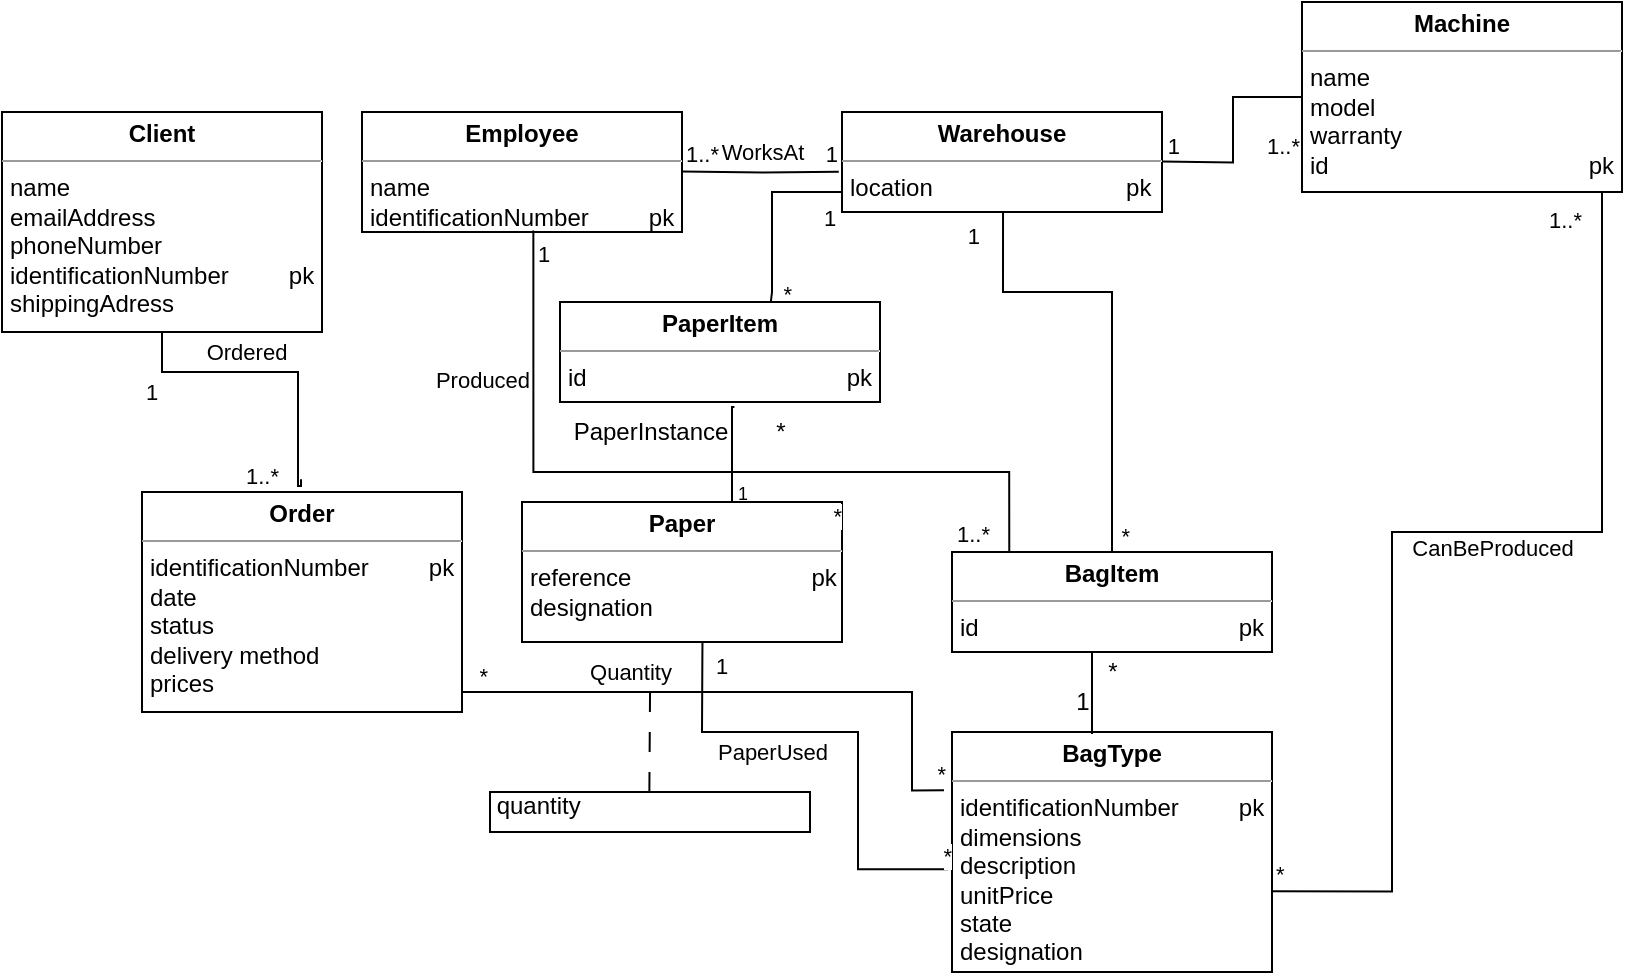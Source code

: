<mxfile version="22.0.3" type="device">
  <diagram id="C5RBs43oDa-KdzZeNtuy" name="Page-1">
    <mxGraphModel dx="485" dy="599" grid="1" gridSize="10" guides="1" tooltips="1" connect="1" arrows="1" fold="1" page="1" pageScale="1" pageWidth="827" pageHeight="1169" math="0" shadow="0">
      <root>
        <mxCell id="WIyWlLk6GJQsqaUBKTNV-0" />
        <mxCell id="WIyWlLk6GJQsqaUBKTNV-1" parent="WIyWlLk6GJQsqaUBKTNV-0" />
        <mxCell id="dQCeht4vXP0RDjWxTyoP-6" value="&lt;p style=&quot;margin:0px;margin-top:4px;text-align:center;&quot;&gt;&lt;b&gt;Client&lt;/b&gt;&lt;/p&gt;&lt;hr size=&quot;1&quot;&gt;&lt;p style=&quot;margin:0px;margin-left:4px;&quot;&gt;name&lt;/p&gt;&lt;p style=&quot;margin:0px;margin-left:4px;&quot;&gt;emailAddress&lt;/p&gt;&lt;p style=&quot;margin:0px;margin-left:4px;&quot;&gt;phoneNumber&lt;/p&gt;&lt;p style=&quot;margin:0px;margin-left:4px;&quot;&gt;identificationNumber&amp;nbsp;&amp;nbsp;&amp;nbsp;&amp;nbsp;&amp;nbsp;&amp;nbsp;&amp;nbsp;&amp;nbsp; pk&lt;br&gt;&lt;/p&gt;&lt;p style=&quot;margin:0px;margin-left:4px;&quot;&gt;shippingAdress&lt;/p&gt;" style="verticalAlign=top;align=left;overflow=fill;fontSize=12;fontFamily=Helvetica;html=1;whiteSpace=wrap;" parent="WIyWlLk6GJQsqaUBKTNV-1" vertex="1">
          <mxGeometry x="5" y="140" width="160" height="110" as="geometry" />
        </mxCell>
        <mxCell id="dQCeht4vXP0RDjWxTyoP-7" value="&lt;p style=&quot;margin:0px;margin-top:4px;text-align:center;&quot;&gt;&lt;b&gt;Employee&lt;/b&gt;&lt;/p&gt;&lt;hr size=&quot;1&quot;&gt;&lt;p style=&quot;margin:0px;margin-left:4px;&quot;&gt;name&lt;/p&gt;&lt;p style=&quot;margin:0px;margin-left:4px;&quot;&gt;identificationNumber&amp;nbsp;&amp;nbsp;&amp;nbsp;&amp;nbsp;&amp;nbsp;&amp;nbsp;&amp;nbsp;&amp;nbsp; pk&lt;br&gt;&lt;/p&gt;&lt;p style=&quot;margin:0px;margin-left:4px;&quot;&gt;&lt;br&gt;&lt;/p&gt;" style="verticalAlign=top;align=left;overflow=fill;fontSize=12;fontFamily=Helvetica;html=1;whiteSpace=wrap;" parent="WIyWlLk6GJQsqaUBKTNV-1" vertex="1">
          <mxGeometry x="185" y="140" width="160" height="60" as="geometry" />
        </mxCell>
        <mxCell id="dQCeht4vXP0RDjWxTyoP-8" value="&lt;p style=&quot;margin:0px;margin-top:4px;text-align:center;&quot;&gt;&lt;b&gt;Order&lt;/b&gt;&lt;br&gt;&lt;/p&gt;&lt;hr size=&quot;1&quot;&gt;&lt;p style=&quot;margin:0px;margin-left:4px;&quot;&gt;identificationNumber&amp;nbsp;&amp;nbsp;&amp;nbsp;&amp;nbsp;&amp;nbsp;&amp;nbsp;&amp;nbsp;&amp;nbsp; pk&lt;br&gt;&lt;/p&gt;&lt;p style=&quot;margin:0px;margin-left:4px;&quot;&gt;date&lt;/p&gt;&lt;p style=&quot;margin:0px;margin-left:4px;&quot;&gt;status&lt;/p&gt;&lt;p style=&quot;margin:0px;margin-left:4px;&quot;&gt;delivery method&lt;/p&gt;&lt;p style=&quot;margin:0px;margin-left:4px;&quot;&gt;prices&lt;/p&gt;" style="verticalAlign=top;align=left;overflow=fill;fontSize=12;fontFamily=Helvetica;html=1;whiteSpace=wrap;" parent="WIyWlLk6GJQsqaUBKTNV-1" vertex="1">
          <mxGeometry x="75" y="330" width="160" height="110" as="geometry" />
        </mxCell>
        <mxCell id="dQCeht4vXP0RDjWxTyoP-15" value="" style="endArrow=none;html=1;edgeStyle=orthogonalEdgeStyle;rounded=0;entryX=0.497;entryY=-0.058;entryDx=0;entryDy=0;entryPerimeter=0;" parent="WIyWlLk6GJQsqaUBKTNV-1" target="dQCeht4vXP0RDjWxTyoP-8" edge="1">
          <mxGeometry relative="1" as="geometry">
            <mxPoint x="85" y="250" as="sourcePoint" />
            <mxPoint x="152.84" y="310" as="targetPoint" />
            <Array as="points">
              <mxPoint x="85" y="270" />
              <mxPoint x="153" y="270" />
              <mxPoint x="153" y="327" />
            </Array>
          </mxGeometry>
        </mxCell>
        <mxCell id="dQCeht4vXP0RDjWxTyoP-16" value="1" style="edgeLabel;resizable=0;html=1;align=left;verticalAlign=bottom;" parent="dQCeht4vXP0RDjWxTyoP-15" connectable="0" vertex="1">
          <mxGeometry x="-1" relative="1" as="geometry">
            <mxPoint x="-10" y="38" as="offset" />
          </mxGeometry>
        </mxCell>
        <mxCell id="J2w7UcmpF4xRDLezCubG-0" value="Ordered" style="edgeLabel;html=1;align=center;verticalAlign=middle;resizable=0;points=[];" parent="dQCeht4vXP0RDjWxTyoP-15" vertex="1" connectable="0">
          <mxGeometry x="-0.182" relative="1" as="geometry">
            <mxPoint y="-10" as="offset" />
          </mxGeometry>
        </mxCell>
        <mxCell id="dQCeht4vXP0RDjWxTyoP-18" value="" style="endArrow=none;html=1;edgeStyle=orthogonalEdgeStyle;rounded=0;exitX=0.419;exitY=1.045;exitDx=0;exitDy=0;exitPerimeter=0;entryX=0.179;entryY=0.037;entryDx=0;entryDy=0;entryPerimeter=0;" parent="WIyWlLk6GJQsqaUBKTNV-1" edge="1">
          <mxGeometry relative="1" as="geometry">
            <mxPoint x="270.68" y="199.26" as="sourcePoint" />
            <mxPoint x="508.64" y="360.0" as="targetPoint" />
            <Array as="points">
              <mxPoint x="271" y="320" />
              <mxPoint x="509" y="320" />
            </Array>
          </mxGeometry>
        </mxCell>
        <mxCell id="dQCeht4vXP0RDjWxTyoP-19" value="1" style="edgeLabel;resizable=0;html=1;align=left;verticalAlign=bottom;" parent="dQCeht4vXP0RDjWxTyoP-18" connectable="0" vertex="1">
          <mxGeometry x="-1" relative="1" as="geometry">
            <mxPoint y="20" as="offset" />
          </mxGeometry>
        </mxCell>
        <mxCell id="dQCeht4vXP0RDjWxTyoP-20" value="1..*" style="edgeLabel;resizable=0;html=1;align=right;verticalAlign=bottom;" parent="dQCeht4vXP0RDjWxTyoP-18" connectable="0" vertex="1">
          <mxGeometry x="1" relative="1" as="geometry">
            <mxPoint x="-9" as="offset" />
          </mxGeometry>
        </mxCell>
        <mxCell id="J2w7UcmpF4xRDLezCubG-1" value="Produced" style="edgeLabel;html=1;align=center;verticalAlign=middle;resizable=0;points=[];" parent="dQCeht4vXP0RDjWxTyoP-18" vertex="1" connectable="0">
          <mxGeometry x="-0.693" y="-2" relative="1" as="geometry">
            <mxPoint x="-24" y="13" as="offset" />
          </mxGeometry>
        </mxCell>
        <mxCell id="dQCeht4vXP0RDjWxTyoP-21" value="1..*" style="edgeLabel;resizable=0;html=1;align=left;verticalAlign=bottom;" parent="WIyWlLk6GJQsqaUBKTNV-1" connectable="0" vertex="1">
          <mxGeometry x="125" y="330" as="geometry" />
        </mxCell>
        <mxCell id="dQCeht4vXP0RDjWxTyoP-25" value="&lt;p style=&quot;margin:0px;margin-top:4px;text-align:center;&quot;&gt;&lt;b&gt;Warehouse&lt;/b&gt;&lt;/p&gt;&lt;hr size=&quot;1&quot;&gt;&lt;p style=&quot;margin:0px;margin-left:4px;&quot;&gt;location&amp;nbsp; &amp;nbsp; &amp;nbsp; &amp;nbsp; &amp;nbsp; &amp;nbsp; &amp;nbsp; &amp;nbsp; &amp;nbsp; &amp;nbsp; &amp;nbsp; &amp;nbsp; &amp;nbsp; &amp;nbsp; &amp;nbsp;pk&lt;/p&gt;&lt;p style=&quot;margin:0px;margin-left:4px;&quot;&gt;&lt;br&gt;&lt;/p&gt;&lt;p style=&quot;margin:0px;margin-left:4px;&quot;&gt;&lt;br&gt;&lt;/p&gt;" style="verticalAlign=top;align=left;overflow=fill;fontSize=12;fontFamily=Helvetica;html=1;whiteSpace=wrap;" parent="WIyWlLk6GJQsqaUBKTNV-1" vertex="1">
          <mxGeometry x="425" y="140" width="160" height="50" as="geometry" />
        </mxCell>
        <mxCell id="dQCeht4vXP0RDjWxTyoP-26" value="" style="endArrow=none;html=1;edgeStyle=orthogonalEdgeStyle;rounded=0;entryX=-0.01;entryY=0.597;entryDx=0;entryDy=0;entryPerimeter=0;" parent="WIyWlLk6GJQsqaUBKTNV-1" target="dQCeht4vXP0RDjWxTyoP-25" edge="1">
          <mxGeometry relative="1" as="geometry">
            <mxPoint x="345" y="169.71" as="sourcePoint" />
            <mxPoint x="415" y="170" as="targetPoint" />
          </mxGeometry>
        </mxCell>
        <mxCell id="dQCeht4vXP0RDjWxTyoP-27" value="1..*" style="edgeLabel;resizable=0;html=1;align=left;verticalAlign=bottom;" parent="dQCeht4vXP0RDjWxTyoP-26" connectable="0" vertex="1">
          <mxGeometry x="-1" relative="1" as="geometry" />
        </mxCell>
        <mxCell id="dQCeht4vXP0RDjWxTyoP-28" value="1" style="edgeLabel;resizable=0;html=1;align=right;verticalAlign=bottom;" parent="dQCeht4vXP0RDjWxTyoP-26" connectable="0" vertex="1">
          <mxGeometry x="1" relative="1" as="geometry" />
        </mxCell>
        <mxCell id="J2w7UcmpF4xRDLezCubG-3" value="WorksAt" style="edgeLabel;html=1;align=center;verticalAlign=middle;resizable=0;points=[];" parent="dQCeht4vXP0RDjWxTyoP-26" vertex="1" connectable="0">
          <mxGeometry x="-0.013" y="-1" relative="1" as="geometry">
            <mxPoint x="1" y="-11" as="offset" />
          </mxGeometry>
        </mxCell>
        <mxCell id="dQCeht4vXP0RDjWxTyoP-32" value="&lt;p style=&quot;margin:0px;margin-top:4px;text-align:center;&quot;&gt;&lt;b&gt;BagType&lt;/b&gt;&lt;/p&gt;&lt;hr size=&quot;1&quot;&gt;&lt;p style=&quot;margin:0px;margin-left:4px;&quot;&gt;identificationNumber&amp;nbsp; &amp;nbsp; &amp;nbsp; &amp;nbsp; &amp;nbsp;pk&lt;/p&gt;&lt;p style=&quot;margin:0px;margin-left:4px;&quot;&gt;dimensions&lt;/p&gt;&lt;p style=&quot;margin:0px;margin-left:4px;&quot;&gt;description&lt;/p&gt;&lt;p style=&quot;margin:0px;margin-left:4px;&quot;&gt;unitPrice&lt;/p&gt;&lt;p style=&quot;margin:0px;margin-left:4px;&quot;&gt;state&lt;/p&gt;&lt;p style=&quot;margin:0px;margin-left:4px;&quot;&gt;designation&lt;/p&gt;&lt;p style=&quot;margin:0px;margin-left:4px;&quot;&gt;&lt;br&gt;&lt;/p&gt;&lt;p style=&quot;margin:0px;margin-left:4px;&quot;&gt;&lt;br&gt;&lt;/p&gt;&lt;p style=&quot;margin:0px;margin-left:4px;&quot;&gt;&lt;br&gt;&lt;/p&gt;" style="verticalAlign=top;align=left;overflow=fill;fontSize=12;fontFamily=Helvetica;html=1;whiteSpace=wrap;" parent="WIyWlLk6GJQsqaUBKTNV-1" vertex="1">
          <mxGeometry x="480" y="450" width="160" height="120" as="geometry" />
        </mxCell>
        <mxCell id="dQCeht4vXP0RDjWxTyoP-33" value="&lt;p style=&quot;margin:0px;margin-top:4px;text-align:center;&quot;&gt;&lt;b&gt;Machine&lt;/b&gt;&lt;/p&gt;&lt;hr size=&quot;1&quot;&gt;&lt;p style=&quot;margin:0px;margin-left:4px;&quot;&gt;name&lt;/p&gt;&lt;p style=&quot;margin:0px;margin-left:4px;&quot;&gt;model&lt;/p&gt;&lt;p style=&quot;margin:0px;margin-left:4px;&quot;&gt;warranty&lt;/p&gt;&lt;p style=&quot;margin:0px;margin-left:4px;&quot;&gt;id&amp;nbsp; &amp;nbsp; &amp;nbsp; &amp;nbsp; &amp;nbsp; &amp;nbsp; &amp;nbsp; &amp;nbsp; &amp;nbsp; &amp;nbsp; &amp;nbsp; &amp;nbsp; &amp;nbsp; &amp;nbsp; &amp;nbsp; &amp;nbsp; &amp;nbsp; &amp;nbsp; &amp;nbsp; &amp;nbsp;pk&lt;/p&gt;" style="verticalAlign=top;align=left;overflow=fill;fontSize=12;fontFamily=Helvetica;html=1;whiteSpace=wrap;" parent="WIyWlLk6GJQsqaUBKTNV-1" vertex="1">
          <mxGeometry x="655" y="85" width="160" height="95" as="geometry" />
        </mxCell>
        <mxCell id="dQCeht4vXP0RDjWxTyoP-34" value="" style="endArrow=none;html=1;edgeStyle=orthogonalEdgeStyle;rounded=0;" parent="WIyWlLk6GJQsqaUBKTNV-1" target="dQCeht4vXP0RDjWxTyoP-33" edge="1">
          <mxGeometry relative="1" as="geometry">
            <mxPoint x="585" y="164.71" as="sourcePoint" />
            <mxPoint x="645" y="164.71" as="targetPoint" />
          </mxGeometry>
        </mxCell>
        <mxCell id="dQCeht4vXP0RDjWxTyoP-38" value="1" style="edgeLabel;resizable=0;html=1;align=right;verticalAlign=bottom;" parent="WIyWlLk6GJQsqaUBKTNV-1" connectable="0" vertex="1">
          <mxGeometry x="594.996" y="165.0" as="geometry" />
        </mxCell>
        <mxCell id="dQCeht4vXP0RDjWxTyoP-39" value="1..*" style="edgeLabel;resizable=0;html=1;align=right;verticalAlign=bottom;" parent="WIyWlLk6GJQsqaUBKTNV-1" connectable="0" vertex="1">
          <mxGeometry x="654.996" y="165.0" as="geometry" />
        </mxCell>
        <mxCell id="dQCeht4vXP0RDjWxTyoP-41" value="" style="endArrow=none;html=1;edgeStyle=orthogonalEdgeStyle;rounded=0;entryX=0.5;entryY=0;entryDx=0;entryDy=0;" parent="WIyWlLk6GJQsqaUBKTNV-1" edge="1">
          <mxGeometry relative="1" as="geometry">
            <mxPoint x="505.52" y="190" as="sourcePoint" />
            <mxPoint x="560" y="360" as="targetPoint" />
            <Array as="points">
              <mxPoint x="506" y="230" />
              <mxPoint x="560" y="230" />
            </Array>
          </mxGeometry>
        </mxCell>
        <mxCell id="aJOHLXgyoBkXMRwvdSnE-0" value="1" style="edgeLabel;resizable=0;html=1;align=right;verticalAlign=bottom;" parent="WIyWlLk6GJQsqaUBKTNV-1" connectable="0" vertex="1">
          <mxGeometry x="494.997" y="210.0" as="geometry" />
        </mxCell>
        <mxCell id="aJOHLXgyoBkXMRwvdSnE-1" value="*" style="edgeLabel;resizable=0;html=1;align=right;verticalAlign=bottom;" parent="WIyWlLk6GJQsqaUBKTNV-1" connectable="0" vertex="1">
          <mxGeometry x="569.997" y="360.0" as="geometry" />
        </mxCell>
        <mxCell id="aJOHLXgyoBkXMRwvdSnE-2" value="" style="endArrow=none;html=1;edgeStyle=orthogonalEdgeStyle;rounded=0;exitX=1.014;exitY=0.62;exitDx=0;exitDy=0;exitPerimeter=0;entryX=-0.025;entryY=0.243;entryDx=0;entryDy=0;entryPerimeter=0;" parent="WIyWlLk6GJQsqaUBKTNV-1" target="dQCeht4vXP0RDjWxTyoP-32" edge="1">
          <mxGeometry relative="1" as="geometry">
            <mxPoint x="235" y="390.0" as="sourcePoint" />
            <mxPoint x="460" y="410" as="targetPoint" />
            <Array as="points">
              <mxPoint x="235" y="430" />
              <mxPoint x="460" y="430" />
              <mxPoint x="460" y="479" />
            </Array>
          </mxGeometry>
        </mxCell>
        <mxCell id="DOJq-rP8a5p1spLQVFY6-0" value="Quantity" style="edgeLabel;html=1;align=center;verticalAlign=middle;resizable=0;points=[];" vertex="1" connectable="0" parent="aJOHLXgyoBkXMRwvdSnE-2">
          <mxGeometry x="-0.249" relative="1" as="geometry">
            <mxPoint y="-10" as="offset" />
          </mxGeometry>
        </mxCell>
        <mxCell id="aJOHLXgyoBkXMRwvdSnE-3" value="*" style="edgeLabel;resizable=0;html=1;align=right;verticalAlign=bottom;" parent="WIyWlLk6GJQsqaUBKTNV-1" connectable="0" vertex="1">
          <mxGeometry x="248.996" y="430.0" as="geometry" />
        </mxCell>
        <mxCell id="aJOHLXgyoBkXMRwvdSnE-4" value="1..*" style="edgeLabel;resizable=0;html=1;align=right;verticalAlign=bottom;" parent="WIyWlLk6GJQsqaUBKTNV-1" connectable="0" vertex="1">
          <mxGeometry x="424.996" y="360.0" as="geometry" />
        </mxCell>
        <mxCell id="aJOHLXgyoBkXMRwvdSnE-6" value="&lt;p style=&quot;margin:0px;margin-top:4px;text-align:center;&quot;&gt;&lt;b&gt;Paper&lt;/b&gt;&lt;/p&gt;&lt;hr size=&quot;1&quot;&gt;&lt;p style=&quot;margin:0px;margin-left:4px;&quot;&gt;reference&amp;nbsp;&amp;nbsp;&amp;nbsp;&amp;nbsp;&amp;nbsp;&amp;nbsp;&amp;nbsp;&amp;nbsp;&amp;nbsp;&amp;nbsp;&amp;nbsp;&amp;nbsp;&amp;nbsp;&amp;nbsp;&amp;nbsp;&amp;nbsp;&amp;nbsp;&amp;nbsp;&amp;nbsp;&amp;nbsp;&amp;nbsp;&amp;nbsp;&amp;nbsp;&amp;nbsp;&amp;nbsp;&amp;nbsp; pk&lt;/p&gt;&lt;p style=&quot;margin:0px;margin-left:4px;&quot;&gt;designation&lt;/p&gt;&lt;p style=&quot;margin:0px;margin-left:4px;&quot;&gt;&lt;br&gt;&lt;/p&gt;&lt;p style=&quot;margin:0px;margin-left:4px;&quot;&gt;&lt;br&gt;&lt;/p&gt;" style="verticalAlign=top;align=left;overflow=fill;fontSize=12;fontFamily=Helvetica;html=1;whiteSpace=wrap;" parent="WIyWlLk6GJQsqaUBKTNV-1" vertex="1">
          <mxGeometry x="265" y="335" width="160" height="70" as="geometry" />
        </mxCell>
        <mxCell id="aJOHLXgyoBkXMRwvdSnE-7" value="" style="endArrow=none;html=1;edgeStyle=orthogonalEdgeStyle;rounded=0;exitX=-0.023;exitY=0.789;exitDx=0;exitDy=0;exitPerimeter=0;entryX=0.659;entryY=-0.003;entryDx=0;entryDy=0;entryPerimeter=0;" parent="WIyWlLk6GJQsqaUBKTNV-1" edge="1" target="DOJq-rP8a5p1spLQVFY6-11">
          <mxGeometry relative="1" as="geometry">
            <mxPoint x="425.0" y="180.0" as="sourcePoint" />
            <mxPoint x="360" y="230" as="targetPoint" />
            <Array as="points">
              <mxPoint x="390" y="180" />
              <mxPoint x="390" y="230" />
              <mxPoint x="389" y="230" />
            </Array>
          </mxGeometry>
        </mxCell>
        <mxCell id="aJOHLXgyoBkXMRwvdSnE-8" value="1" style="edgeLabel;resizable=0;html=1;align=left;verticalAlign=bottom;" parent="aJOHLXgyoBkXMRwvdSnE-7" connectable="0" vertex="1">
          <mxGeometry x="-1" relative="1" as="geometry">
            <mxPoint x="-11" y="21" as="offset" />
          </mxGeometry>
        </mxCell>
        <mxCell id="aJOHLXgyoBkXMRwvdSnE-9" value="*" style="edgeLabel;resizable=0;html=1;align=right;verticalAlign=bottom;" parent="aJOHLXgyoBkXMRwvdSnE-7" connectable="0" vertex="1">
          <mxGeometry x="1" relative="1" as="geometry">
            <mxPoint x="11" y="5" as="offset" />
          </mxGeometry>
        </mxCell>
        <mxCell id="aJOHLXgyoBkXMRwvdSnE-10" value="" style="endArrow=none;html=1;edgeStyle=orthogonalEdgeStyle;rounded=0;entryX=-0.012;entryY=0.572;entryDx=0;entryDy=0;entryPerimeter=0;exitX=0.564;exitY=1.001;exitDx=0;exitDy=0;exitPerimeter=0;" parent="WIyWlLk6GJQsqaUBKTNV-1" source="aJOHLXgyoBkXMRwvdSnE-6" target="dQCeht4vXP0RDjWxTyoP-32" edge="1">
          <mxGeometry relative="1" as="geometry">
            <mxPoint x="355" y="410" as="sourcePoint" />
            <mxPoint x="460" y="461" as="targetPoint" />
            <Array as="points">
              <mxPoint x="355" y="410" />
              <mxPoint x="355" y="410" />
              <mxPoint x="355" y="450" />
              <mxPoint x="433" y="450" />
              <mxPoint x="433" y="519" />
            </Array>
          </mxGeometry>
        </mxCell>
        <mxCell id="aJOHLXgyoBkXMRwvdSnE-11" value="1" style="edgeLabel;resizable=0;html=1;align=left;verticalAlign=bottom;" parent="aJOHLXgyoBkXMRwvdSnE-10" connectable="0" vertex="1">
          <mxGeometry x="-1" relative="1" as="geometry">
            <mxPoint x="5" y="20" as="offset" />
          </mxGeometry>
        </mxCell>
        <mxCell id="aJOHLXgyoBkXMRwvdSnE-12" value="*" style="edgeLabel;resizable=0;html=1;align=right;verticalAlign=bottom;" parent="aJOHLXgyoBkXMRwvdSnE-10" connectable="0" vertex="1">
          <mxGeometry x="1" relative="1" as="geometry">
            <mxPoint y="-39" as="offset" />
          </mxGeometry>
        </mxCell>
        <mxCell id="DOJq-rP8a5p1spLQVFY6-2" value="PaperUsed" style="edgeLabel;html=1;align=center;verticalAlign=middle;resizable=0;points=[];" vertex="1" connectable="0" parent="aJOHLXgyoBkXMRwvdSnE-10">
          <mxGeometry x="-0.323" y="-1" relative="1" as="geometry">
            <mxPoint y="9" as="offset" />
          </mxGeometry>
        </mxCell>
        <mxCell id="aJOHLXgyoBkXMRwvdSnE-14" value="" style="endArrow=none;html=1;edgeStyle=orthogonalEdgeStyle;rounded=0;exitX=0.998;exitY=0.664;exitDx=0;exitDy=0;exitPerimeter=0;" parent="WIyWlLk6GJQsqaUBKTNV-1" source="dQCeht4vXP0RDjWxTyoP-32" target="dQCeht4vXP0RDjWxTyoP-33" edge="1">
          <mxGeometry relative="1" as="geometry">
            <mxPoint x="650" y="530" as="sourcePoint" />
            <mxPoint x="755" y="349.68" as="targetPoint" />
            <Array as="points">
              <mxPoint x="700" y="530" />
              <mxPoint x="700" y="350" />
              <mxPoint x="805" y="350" />
            </Array>
          </mxGeometry>
        </mxCell>
        <mxCell id="aJOHLXgyoBkXMRwvdSnE-15" value="*" style="edgeLabel;resizable=0;html=1;align=left;verticalAlign=bottom;" parent="aJOHLXgyoBkXMRwvdSnE-14" connectable="0" vertex="1">
          <mxGeometry x="-1" relative="1" as="geometry" />
        </mxCell>
        <mxCell id="aJOHLXgyoBkXMRwvdSnE-16" value="1..*" style="edgeLabel;resizable=0;html=1;align=right;verticalAlign=bottom;" parent="aJOHLXgyoBkXMRwvdSnE-14" connectable="0" vertex="1">
          <mxGeometry x="1" relative="1" as="geometry">
            <mxPoint x="-10" y="22" as="offset" />
          </mxGeometry>
        </mxCell>
        <mxCell id="J2w7UcmpF4xRDLezCubG-6" value="CanBeProduced" style="edgeLabel;html=1;align=center;verticalAlign=middle;resizable=0;points=[];" parent="aJOHLXgyoBkXMRwvdSnE-14" vertex="1" connectable="0">
          <mxGeometry x="-0.471" relative="1" as="geometry">
            <mxPoint x="50" y="-96" as="offset" />
          </mxGeometry>
        </mxCell>
        <mxCell id="cnGr3Ver8egnBWa4OiNu-0" value="" style="endArrow=none;startArrow=none;endFill=0;startFill=0;endSize=8;html=1;verticalAlign=bottom;dashed=1;labelBackgroundColor=none;dashPattern=10 10;rounded=0;" parent="WIyWlLk6GJQsqaUBKTNV-1" edge="1">
          <mxGeometry width="160" relative="1" as="geometry">
            <mxPoint x="329.02" y="430" as="sourcePoint" />
            <mxPoint x="328.68" y="480" as="targetPoint" />
          </mxGeometry>
        </mxCell>
        <mxCell id="cnGr3Ver8egnBWa4OiNu-1" value="&amp;nbsp;quantity&lt;br&gt;" style="verticalAlign=top;align=left;overflow=fill;fontSize=12;fontFamily=Helvetica;html=1;whiteSpace=wrap;" parent="WIyWlLk6GJQsqaUBKTNV-1" vertex="1">
          <mxGeometry x="249" y="480" width="160" height="20" as="geometry" />
        </mxCell>
        <mxCell id="KUDWoEFS1hchyrnsM5cx-0" value="*" style="edgeLabel;resizable=0;html=1;align=right;verticalAlign=bottom;" parent="WIyWlLk6GJQsqaUBKTNV-1" connectable="0" vertex="1">
          <mxGeometry x="425.0" y="350.001" as="geometry" />
        </mxCell>
        <mxCell id="KUDWoEFS1hchyrnsM5cx-2" value="" style="endArrow=none;html=1;edgeStyle=orthogonalEdgeStyle;rounded=0;" parent="WIyWlLk6GJQsqaUBKTNV-1" edge="1">
          <mxGeometry relative="1" as="geometry">
            <mxPoint x="550" y="410" as="sourcePoint" />
            <mxPoint x="550" y="450" as="targetPoint" />
            <Array as="points">
              <mxPoint x="550" y="451" />
            </Array>
          </mxGeometry>
        </mxCell>
        <mxCell id="KUDWoEFS1hchyrnsM5cx-4" value="1" style="text;html=1;align=center;verticalAlign=middle;resizable=0;points=[];autosize=1;strokeColor=none;fillColor=none;" parent="WIyWlLk6GJQsqaUBKTNV-1" vertex="1">
          <mxGeometry x="530" y="420" width="30" height="30" as="geometry" />
        </mxCell>
        <mxCell id="KUDWoEFS1hchyrnsM5cx-5" value="*" style="text;html=1;align=center;verticalAlign=middle;resizable=0;points=[];autosize=1;strokeColor=none;fillColor=none;" parent="WIyWlLk6GJQsqaUBKTNV-1" vertex="1">
          <mxGeometry x="545" y="405" width="30" height="30" as="geometry" />
        </mxCell>
        <mxCell id="KUDWoEFS1hchyrnsM5cx-9" value="" style="endArrow=none;html=1;edgeStyle=orthogonalEdgeStyle;rounded=0;exitX=0.545;exitY=1.049;exitDx=0;exitDy=0;exitPerimeter=0;" parent="WIyWlLk6GJQsqaUBKTNV-1" target="aJOHLXgyoBkXMRwvdSnE-6" edge="1" source="DOJq-rP8a5p1spLQVFY6-11">
          <mxGeometry relative="1" as="geometry">
            <mxPoint x="370" y="310" as="sourcePoint" />
            <mxPoint x="370" y="330" as="targetPoint" />
            <Array as="points">
              <mxPoint x="370" y="287" />
            </Array>
          </mxGeometry>
        </mxCell>
        <mxCell id="KUDWoEFS1hchyrnsM5cx-10" value="&lt;font style=&quot;font-size: 9px;&quot;&gt;1&lt;/font&gt;" style="text;html=1;align=center;verticalAlign=middle;resizable=0;points=[];autosize=1;strokeColor=none;fillColor=none;" parent="WIyWlLk6GJQsqaUBKTNV-1" vertex="1">
          <mxGeometry x="360" y="315" width="30" height="30" as="geometry" />
        </mxCell>
        <mxCell id="KUDWoEFS1hchyrnsM5cx-15" value="*" style="text;html=1;align=center;verticalAlign=middle;resizable=0;points=[];autosize=1;strokeColor=none;fillColor=none;" parent="WIyWlLk6GJQsqaUBKTNV-1" vertex="1">
          <mxGeometry x="379" y="285" width="30" height="30" as="geometry" />
        </mxCell>
        <mxCell id="DOJq-rP8a5p1spLQVFY6-1" value="*" style="edgeLabel;resizable=0;html=1;align=right;verticalAlign=bottom;" connectable="0" vertex="1" parent="WIyWlLk6GJQsqaUBKTNV-1">
          <mxGeometry x="480.002" y="520.0" as="geometry" />
        </mxCell>
        <mxCell id="DOJq-rP8a5p1spLQVFY6-11" value="&lt;p style=&quot;margin:0px;margin-top:4px;text-align:center;&quot;&gt;&lt;b&gt;PaperItem&lt;/b&gt;&lt;/p&gt;&lt;hr size=&quot;1&quot;&gt;&lt;p style=&quot;margin:0px;margin-left:4px;&quot;&gt;id&amp;nbsp; &amp;nbsp; &amp;nbsp; &amp;nbsp; &amp;nbsp; &amp;nbsp; &amp;nbsp; &amp;nbsp; &amp;nbsp; &amp;nbsp; &amp;nbsp; &amp;nbsp; &amp;nbsp; &amp;nbsp; &amp;nbsp; &amp;nbsp; &amp;nbsp; &amp;nbsp; &amp;nbsp; &amp;nbsp;pk&lt;/p&gt;&lt;p style=&quot;margin:0px;margin-left:4px;&quot;&gt;&lt;br&gt;&lt;/p&gt;&lt;p style=&quot;margin:0px;margin-left:4px;&quot;&gt;&lt;br&gt;&lt;/p&gt;" style="verticalAlign=top;align=left;overflow=fill;fontSize=12;fontFamily=Helvetica;html=1;whiteSpace=wrap;" vertex="1" parent="WIyWlLk6GJQsqaUBKTNV-1">
          <mxGeometry x="284" y="235" width="160" height="50" as="geometry" />
        </mxCell>
        <mxCell id="DOJq-rP8a5p1spLQVFY6-12" value="PaperInstance" style="text;html=1;align=center;verticalAlign=middle;resizable=0;points=[];autosize=1;strokeColor=none;fillColor=none;" vertex="1" parent="WIyWlLk6GJQsqaUBKTNV-1">
          <mxGeometry x="279" y="285" width="100" height="30" as="geometry" />
        </mxCell>
        <mxCell id="DOJq-rP8a5p1spLQVFY6-14" value="&lt;p style=&quot;margin:0px;margin-top:4px;text-align:center;&quot;&gt;&lt;b&gt;BagItem&lt;/b&gt;&lt;/p&gt;&lt;hr size=&quot;1&quot;&gt;&lt;p style=&quot;margin:0px;margin-left:4px;&quot;&gt;id&amp;nbsp; &amp;nbsp; &amp;nbsp; &amp;nbsp; &amp;nbsp; &amp;nbsp; &amp;nbsp; &amp;nbsp; &amp;nbsp; &amp;nbsp; &amp;nbsp; &amp;nbsp; &amp;nbsp; &amp;nbsp; &amp;nbsp; &amp;nbsp; &amp;nbsp; &amp;nbsp; &amp;nbsp; &amp;nbsp;pk&lt;/p&gt;&lt;p style=&quot;margin:0px;margin-left:4px;&quot;&gt;&lt;br&gt;&lt;/p&gt;&lt;p style=&quot;margin:0px;margin-left:4px;&quot;&gt;&lt;br&gt;&lt;/p&gt;" style="verticalAlign=top;align=left;overflow=fill;fontSize=12;fontFamily=Helvetica;html=1;whiteSpace=wrap;" vertex="1" parent="WIyWlLk6GJQsqaUBKTNV-1">
          <mxGeometry x="480" y="360" width="160" height="50" as="geometry" />
        </mxCell>
      </root>
    </mxGraphModel>
  </diagram>
</mxfile>

